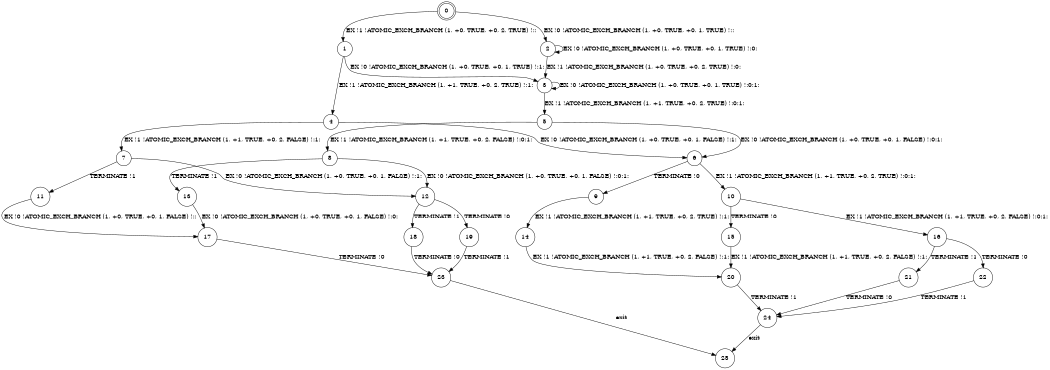 digraph BCG {
size = "7, 10.5";
center = TRUE;
node [shape = circle];
0 [peripheries = 2];
0 -> 1 [label = "EX !1 !ATOMIC_EXCH_BRANCH (1, +0, TRUE, +0, 2, TRUE) !::"];
0 -> 2 [label = "EX !0 !ATOMIC_EXCH_BRANCH (1, +0, TRUE, +0, 1, TRUE) !::"];
1 -> 3 [label = "EX !0 !ATOMIC_EXCH_BRANCH (1, +0, TRUE, +0, 1, TRUE) !:1:"];
1 -> 4 [label = "EX !1 !ATOMIC_EXCH_BRANCH (1, +1, TRUE, +0, 2, TRUE) !:1:"];
2 -> 3 [label = "EX !1 !ATOMIC_EXCH_BRANCH (1, +0, TRUE, +0, 2, TRUE) !:0:"];
2 -> 2 [label = "EX !0 !ATOMIC_EXCH_BRANCH (1, +0, TRUE, +0, 1, TRUE) !:0:"];
3 -> 5 [label = "EX !1 !ATOMIC_EXCH_BRANCH (1, +1, TRUE, +0, 2, TRUE) !:0:1:"];
3 -> 3 [label = "EX !0 !ATOMIC_EXCH_BRANCH (1, +0, TRUE, +0, 1, TRUE) !:0:1:"];
4 -> 6 [label = "EX !0 !ATOMIC_EXCH_BRANCH (1, +0, TRUE, +0, 1, FALSE) !:1:"];
4 -> 7 [label = "EX !1 !ATOMIC_EXCH_BRANCH (1, +1, TRUE, +0, 2, FALSE) !:1:"];
5 -> 8 [label = "EX !1 !ATOMIC_EXCH_BRANCH (1, +1, TRUE, +0, 2, FALSE) !:0:1:"];
5 -> 6 [label = "EX !0 !ATOMIC_EXCH_BRANCH (1, +0, TRUE, +0, 1, FALSE) !:0:1:"];
6 -> 9 [label = "TERMINATE !0"];
6 -> 10 [label = "EX !1 !ATOMIC_EXCH_BRANCH (1, +1, TRUE, +0, 2, TRUE) !:0:1:"];
7 -> 11 [label = "TERMINATE !1"];
7 -> 12 [label = "EX !0 !ATOMIC_EXCH_BRANCH (1, +0, TRUE, +0, 1, FALSE) !:1:"];
8 -> 13 [label = "TERMINATE !1"];
8 -> 12 [label = "EX !0 !ATOMIC_EXCH_BRANCH (1, +0, TRUE, +0, 1, FALSE) !:0:1:"];
9 -> 14 [label = "EX !1 !ATOMIC_EXCH_BRANCH (1, +1, TRUE, +0, 2, TRUE) !:1:"];
10 -> 15 [label = "TERMINATE !0"];
10 -> 16 [label = "EX !1 !ATOMIC_EXCH_BRANCH (1, +1, TRUE, +0, 2, FALSE) !:0:1:"];
11 -> 17 [label = "EX !0 !ATOMIC_EXCH_BRANCH (1, +0, TRUE, +0, 1, FALSE) !::"];
12 -> 18 [label = "TERMINATE !1"];
12 -> 19 [label = "TERMINATE !0"];
13 -> 17 [label = "EX !0 !ATOMIC_EXCH_BRANCH (1, +0, TRUE, +0, 1, FALSE) !:0:"];
14 -> 20 [label = "EX !1 !ATOMIC_EXCH_BRANCH (1, +1, TRUE, +0, 2, FALSE) !:1:"];
15 -> 20 [label = "EX !1 !ATOMIC_EXCH_BRANCH (1, +1, TRUE, +0, 2, FALSE) !:1:"];
16 -> 21 [label = "TERMINATE !1"];
16 -> 22 [label = "TERMINATE !0"];
17 -> 23 [label = "TERMINATE !0"];
18 -> 23 [label = "TERMINATE !0"];
19 -> 23 [label = "TERMINATE !1"];
20 -> 24 [label = "TERMINATE !1"];
21 -> 24 [label = "TERMINATE !0"];
22 -> 24 [label = "TERMINATE !1"];
23 -> 25 [label = "exit"];
24 -> 25 [label = "exit"];
}
